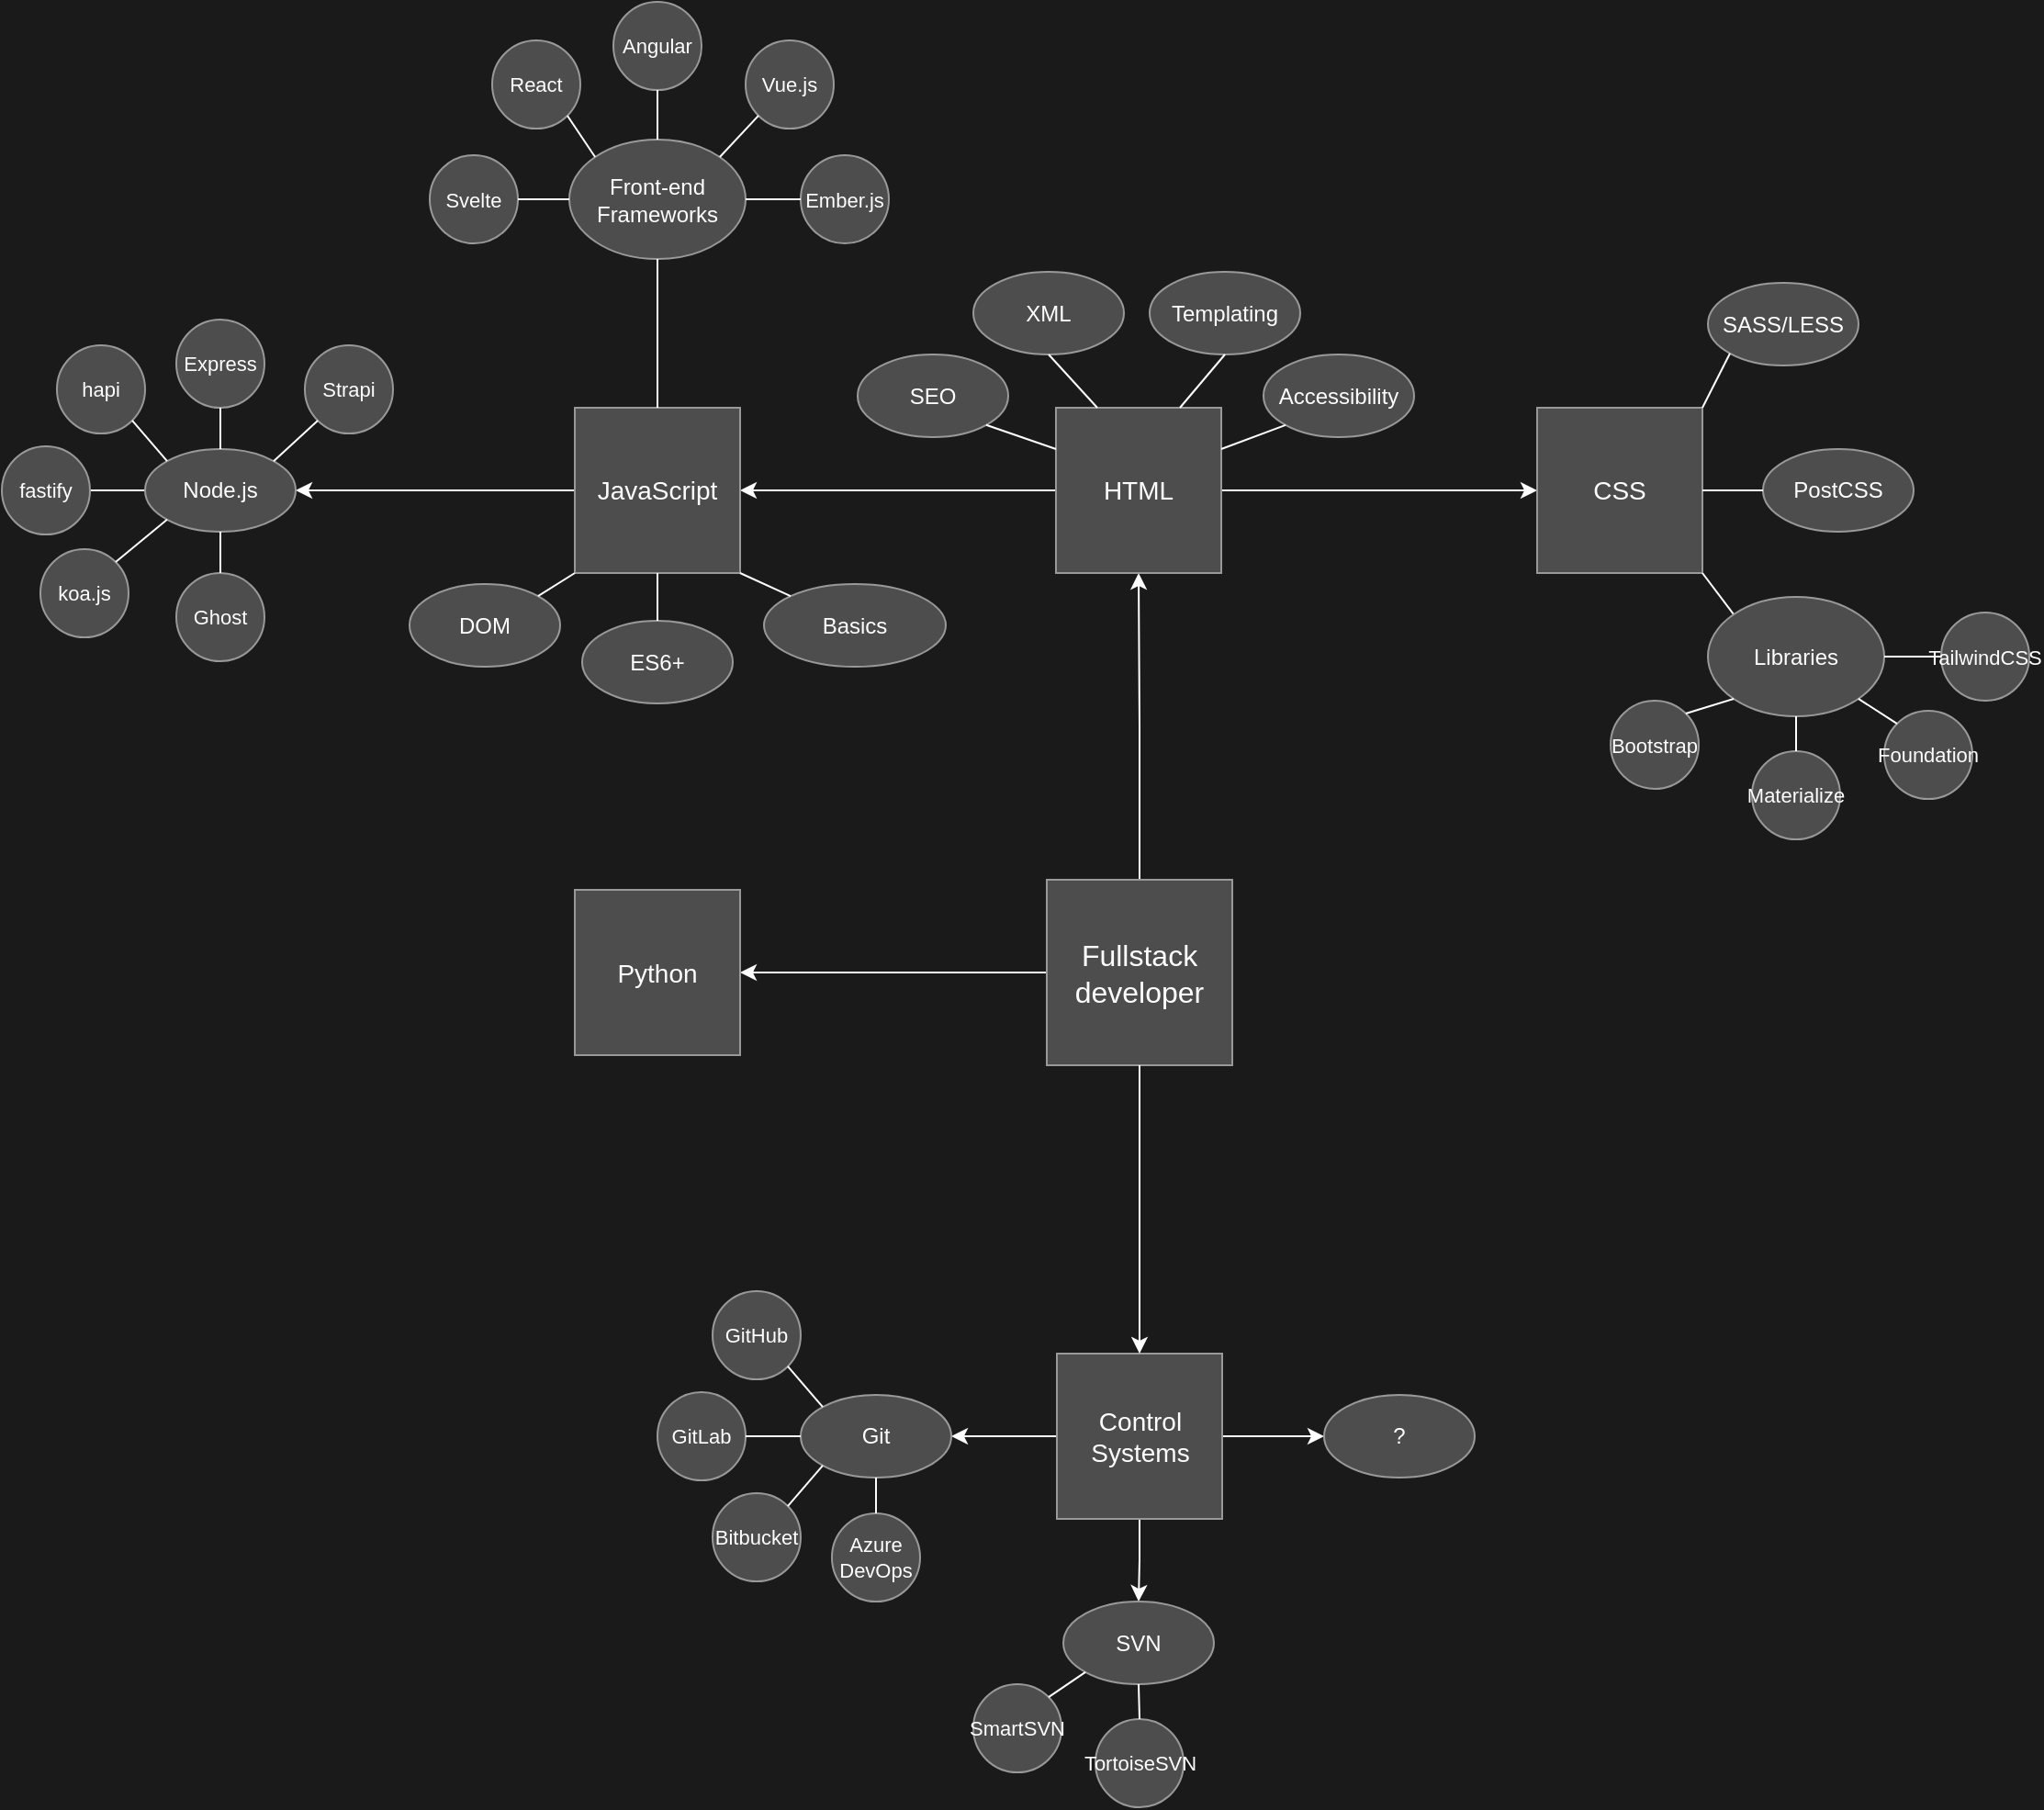 <mxfile version="14.9.8" type="github">
  <diagram id="uMiXBc9OB12O8yXZAyR1" name="Page-1">
    <mxGraphModel dx="1673" dy="901" grid="0" gridSize="10" guides="1" tooltips="1" connect="1" arrows="1" fold="1" page="1" pageScale="1" pageWidth="1600" pageHeight="1600" background="#1A1A1A" math="0" shadow="0">
      <root>
        <mxCell id="0" />
        <mxCell id="1" parent="0" />
        <mxCell id="FFnlqfLC8yHRUuaNmc0S-21" value="" style="edgeStyle=orthogonalEdgeStyle;rounded=0;orthogonalLoop=1;jettySize=auto;entryX=0.5;entryY=1;entryDx=0;entryDy=0;fontColor=#FFFFFF;strokeColor=#FFFFFF;html=1;" edge="1" parent="1" source="FFnlqfLC8yHRUuaNmc0S-2" target="FFnlqfLC8yHRUuaNmc0S-4">
          <mxGeometry relative="1" as="geometry" />
        </mxCell>
        <mxCell id="FFnlqfLC8yHRUuaNmc0S-114" style="edgeStyle=orthogonalEdgeStyle;rounded=0;orthogonalLoop=1;jettySize=auto;html=1;entryX=1;entryY=0.5;entryDx=0;entryDy=0;fontSize=11;fontColor=#FFFFFF;strokeColor=#FFFFFF;exitX=0;exitY=0.5;exitDx=0;exitDy=0;" edge="1" parent="1" source="FFnlqfLC8yHRUuaNmc0S-2" target="FFnlqfLC8yHRUuaNmc0S-113">
          <mxGeometry relative="1" as="geometry" />
        </mxCell>
        <mxCell id="FFnlqfLC8yHRUuaNmc0S-2" value="&lt;font style=&quot;font-size: 16px&quot;&gt;Fullstack developer&lt;/font&gt;" style="whiteSpace=wrap;html=1;aspect=fixed;fontColor=#ffffff;fillColor=#4D4D4D;strokeColor=#999999;" vertex="1" parent="1">
          <mxGeometry x="750" y="750" width="101" height="101" as="geometry" />
        </mxCell>
        <mxCell id="FFnlqfLC8yHRUuaNmc0S-24" style="edgeStyle=orthogonalEdgeStyle;rounded=0;orthogonalLoop=1;jettySize=auto;html=1;entryX=1;entryY=0.5;entryDx=0;entryDy=0;fontSize=10;fontColor=#FFFFFF;strokeColor=#FFFFFF;" edge="1" parent="1" source="FFnlqfLC8yHRUuaNmc0S-4" target="FFnlqfLC8yHRUuaNmc0S-6">
          <mxGeometry relative="1" as="geometry" />
        </mxCell>
        <mxCell id="FFnlqfLC8yHRUuaNmc0S-25" style="edgeStyle=orthogonalEdgeStyle;rounded=0;orthogonalLoop=1;jettySize=auto;html=1;entryX=0;entryY=0.5;entryDx=0;entryDy=0;fontSize=10;fontColor=#FFFFFF;strokeColor=#FFFFFF;" edge="1" parent="1" source="FFnlqfLC8yHRUuaNmc0S-4" target="FFnlqfLC8yHRUuaNmc0S-5">
          <mxGeometry relative="1" as="geometry" />
        </mxCell>
        <mxCell id="FFnlqfLC8yHRUuaNmc0S-4" value="&lt;font style=&quot;font-size: 14px&quot;&gt;HTML&lt;br&gt;&lt;/font&gt;" style="whiteSpace=wrap;html=1;aspect=fixed;fontColor=#ffffff;fillColor=#4D4D4D;strokeColor=#999999;" vertex="1" parent="1">
          <mxGeometry x="755" y="493" width="90" height="90" as="geometry" />
        </mxCell>
        <mxCell id="FFnlqfLC8yHRUuaNmc0S-5" value="&lt;font style=&quot;font-size: 14px&quot;&gt;CSS&lt;br&gt;&lt;/font&gt;" style="whiteSpace=wrap;html=1;aspect=fixed;fontColor=#ffffff;fillColor=#4D4D4D;strokeColor=#999999;" vertex="1" parent="1">
          <mxGeometry x="1017" y="493" width="90" height="90" as="geometry" />
        </mxCell>
        <mxCell id="FFnlqfLC8yHRUuaNmc0S-79" style="edgeStyle=orthogonalEdgeStyle;rounded=0;orthogonalLoop=1;jettySize=auto;html=1;entryX=1;entryY=0.5;entryDx=0;entryDy=0;fontSize=11;fontColor=#FFFFFF;strokeColor=#FFFFFF;" edge="1" parent="1" source="FFnlqfLC8yHRUuaNmc0S-6" target="FFnlqfLC8yHRUuaNmc0S-74">
          <mxGeometry relative="1" as="geometry" />
        </mxCell>
        <mxCell id="FFnlqfLC8yHRUuaNmc0S-6" value="&lt;font style=&quot;font-size: 14px&quot;&gt;JavaScript&lt;br&gt;&lt;/font&gt;" style="whiteSpace=wrap;html=1;aspect=fixed;fontColor=#ffffff;fillColor=#4D4D4D;strokeColor=#999999;" vertex="1" parent="1">
          <mxGeometry x="493" y="493" width="90" height="90" as="geometry" />
        </mxCell>
        <mxCell id="FFnlqfLC8yHRUuaNmc0S-10" value="SASS/LESS" style="ellipse;whiteSpace=wrap;html=1;fontColor=#FFFFFF;strokeColor=#999999;fillColor=#4D4D4D;" vertex="1" parent="1">
          <mxGeometry x="1110" y="425" width="82" height="45" as="geometry" />
        </mxCell>
        <mxCell id="FFnlqfLC8yHRUuaNmc0S-11" value="PostCSS" style="ellipse;whiteSpace=wrap;html=1;fontColor=#FFFFFF;strokeColor=#999999;fillColor=#4D4D4D;" vertex="1" parent="1">
          <mxGeometry x="1140" y="515.5" width="82" height="45" as="geometry" />
        </mxCell>
        <mxCell id="FFnlqfLC8yHRUuaNmc0S-13" value="SEO" style="ellipse;whiteSpace=wrap;html=1;fontColor=#FFFFFF;strokeColor=#999999;fillColor=#4D4D4D;" vertex="1" parent="1">
          <mxGeometry x="647" y="464" width="82" height="45" as="geometry" />
        </mxCell>
        <mxCell id="FFnlqfLC8yHRUuaNmc0S-14" value="Accessibility" style="ellipse;whiteSpace=wrap;html=1;fontColor=#FFFFFF;strokeColor=#999999;fillColor=#4D4D4D;" vertex="1" parent="1">
          <mxGeometry x="868" y="464" width="82" height="45" as="geometry" />
        </mxCell>
        <mxCell id="FFnlqfLC8yHRUuaNmc0S-15" value="Templating" style="ellipse;whiteSpace=wrap;html=1;fontColor=#FFFFFF;strokeColor=#999999;fillColor=#4D4D4D;" vertex="1" parent="1">
          <mxGeometry x="806" y="419" width="82" height="45" as="geometry" />
        </mxCell>
        <mxCell id="FFnlqfLC8yHRUuaNmc0S-16" value="Front-end Frameworks" style="ellipse;whiteSpace=wrap;html=1;fontColor=#FFFFFF;strokeColor=#999999;fillColor=#4D4D4D;" vertex="1" parent="1">
          <mxGeometry x="490" y="347" width="96" height="65" as="geometry" />
        </mxCell>
        <mxCell id="FFnlqfLC8yHRUuaNmc0S-17" value="DOM" style="ellipse;whiteSpace=wrap;html=1;fontColor=#FFFFFF;strokeColor=#999999;fillColor=#4D4D4D;" vertex="1" parent="1">
          <mxGeometry x="403" y="589" width="82" height="45" as="geometry" />
        </mxCell>
        <mxCell id="FFnlqfLC8yHRUuaNmc0S-18" value="ES6+" style="ellipse;whiteSpace=wrap;html=1;fontColor=#FFFFFF;strokeColor=#999999;fillColor=#4D4D4D;" vertex="1" parent="1">
          <mxGeometry x="497" y="609" width="82" height="45" as="geometry" />
        </mxCell>
        <mxCell id="FFnlqfLC8yHRUuaNmc0S-19" value="Basics" style="ellipse;whiteSpace=wrap;html=1;fontColor=#FFFFFF;strokeColor=#999999;fillColor=#4D4D4D;" vertex="1" parent="1">
          <mxGeometry x="596" y="589" width="99" height="45" as="geometry" />
        </mxCell>
        <mxCell id="FFnlqfLC8yHRUuaNmc0S-31" value="" style="endArrow=none;html=1;fontSize=10;fontColor=#FFFFFF;strokeColor=#FFFFFF;entryX=0;entryY=1;entryDx=0;entryDy=0;exitX=1;exitY=0.25;exitDx=0;exitDy=0;" edge="1" parent="1" source="FFnlqfLC8yHRUuaNmc0S-4" target="FFnlqfLC8yHRUuaNmc0S-14">
          <mxGeometry width="50" height="50" relative="1" as="geometry">
            <mxPoint x="833" y="690" as="sourcePoint" />
            <mxPoint x="883" y="640" as="targetPoint" />
          </mxGeometry>
        </mxCell>
        <mxCell id="FFnlqfLC8yHRUuaNmc0S-32" value="" style="endArrow=none;html=1;fontSize=10;fontColor=#FFFFFF;strokeColor=#FFFFFF;entryX=0.5;entryY=1;entryDx=0;entryDy=0;exitX=0.75;exitY=0;exitDx=0;exitDy=0;" edge="1" parent="1" source="FFnlqfLC8yHRUuaNmc0S-4" target="FFnlqfLC8yHRUuaNmc0S-15">
          <mxGeometry width="50" height="50" relative="1" as="geometry">
            <mxPoint x="833" y="690" as="sourcePoint" />
            <mxPoint x="883" y="640" as="targetPoint" />
          </mxGeometry>
        </mxCell>
        <mxCell id="FFnlqfLC8yHRUuaNmc0S-34" value="" style="endArrow=none;html=1;fontSize=10;fontColor=#FFFFFF;strokeColor=#FFFFFF;entryX=1;entryY=1;entryDx=0;entryDy=0;exitX=0;exitY=0.25;exitDx=0;exitDy=0;" edge="1" parent="1" source="FFnlqfLC8yHRUuaNmc0S-4" target="FFnlqfLC8yHRUuaNmc0S-13">
          <mxGeometry width="50" height="50" relative="1" as="geometry">
            <mxPoint x="833" y="690" as="sourcePoint" />
            <mxPoint x="883" y="640" as="targetPoint" />
          </mxGeometry>
        </mxCell>
        <mxCell id="FFnlqfLC8yHRUuaNmc0S-35" value="" style="endArrow=none;html=1;fontSize=10;fontColor=#FFFFFF;strokeColor=#FFFFFF;entryX=0;entryY=1;entryDx=0;entryDy=0;exitX=1;exitY=0;exitDx=0;exitDy=0;" edge="1" parent="1" source="FFnlqfLC8yHRUuaNmc0S-5" target="FFnlqfLC8yHRUuaNmc0S-10">
          <mxGeometry width="50" height="50" relative="1" as="geometry">
            <mxPoint x="833" y="607" as="sourcePoint" />
            <mxPoint x="883" y="557" as="targetPoint" />
          </mxGeometry>
        </mxCell>
        <mxCell id="FFnlqfLC8yHRUuaNmc0S-36" value="" style="endArrow=none;html=1;fontSize=10;fontColor=#FFFFFF;strokeColor=#FFFFFF;entryX=1;entryY=1;entryDx=0;entryDy=0;exitX=0;exitY=0;exitDx=0;exitDy=0;" edge="1" parent="1" source="FFnlqfLC8yHRUuaNmc0S-91" target="FFnlqfLC8yHRUuaNmc0S-5">
          <mxGeometry width="50" height="50" relative="1" as="geometry">
            <mxPoint x="1129.273" y="608.446" as="sourcePoint" />
            <mxPoint x="883" y="557" as="targetPoint" />
          </mxGeometry>
        </mxCell>
        <mxCell id="FFnlqfLC8yHRUuaNmc0S-37" value="" style="endArrow=none;html=1;fontSize=10;fontColor=#FFFFFF;strokeColor=#FFFFFF;entryX=0;entryY=0.5;entryDx=0;entryDy=0;exitX=1;exitY=0.5;exitDx=0;exitDy=0;" edge="1" parent="1" source="FFnlqfLC8yHRUuaNmc0S-5" target="FFnlqfLC8yHRUuaNmc0S-11">
          <mxGeometry width="50" height="50" relative="1" as="geometry">
            <mxPoint x="833" y="607" as="sourcePoint" />
            <mxPoint x="883" y="557" as="targetPoint" />
          </mxGeometry>
        </mxCell>
        <mxCell id="FFnlqfLC8yHRUuaNmc0S-38" value="" style="endArrow=none;html=1;fontSize=10;fontColor=#FFFFFF;strokeColor=#FFFFFF;exitX=0.5;exitY=0;exitDx=0;exitDy=0;entryX=0.5;entryY=1;entryDx=0;entryDy=0;" edge="1" parent="1" source="FFnlqfLC8yHRUuaNmc0S-6" target="FFnlqfLC8yHRUuaNmc0S-16">
          <mxGeometry width="50" height="50" relative="1" as="geometry">
            <mxPoint x="833" y="607" as="sourcePoint" />
            <mxPoint x="883" y="557" as="targetPoint" />
          </mxGeometry>
        </mxCell>
        <mxCell id="FFnlqfLC8yHRUuaNmc0S-39" value="" style="endArrow=none;html=1;fontSize=10;fontColor=#FFFFFF;strokeColor=#FFFFFF;exitX=1;exitY=0;exitDx=0;exitDy=0;entryX=0;entryY=1;entryDx=0;entryDy=0;" edge="1" parent="1" source="FFnlqfLC8yHRUuaNmc0S-17" target="FFnlqfLC8yHRUuaNmc0S-6">
          <mxGeometry width="50" height="50" relative="1" as="geometry">
            <mxPoint x="833" y="607" as="sourcePoint" />
            <mxPoint x="883" y="557" as="targetPoint" />
          </mxGeometry>
        </mxCell>
        <mxCell id="FFnlqfLC8yHRUuaNmc0S-40" value="" style="endArrow=none;html=1;fontSize=10;fontColor=#FFFFFF;strokeColor=#FFFFFF;exitX=0.5;exitY=0;exitDx=0;exitDy=0;entryX=0.5;entryY=1;entryDx=0;entryDy=0;" edge="1" parent="1" source="FFnlqfLC8yHRUuaNmc0S-18" target="FFnlqfLC8yHRUuaNmc0S-6">
          <mxGeometry width="50" height="50" relative="1" as="geometry">
            <mxPoint x="833" y="607" as="sourcePoint" />
            <mxPoint x="883" y="557" as="targetPoint" />
          </mxGeometry>
        </mxCell>
        <mxCell id="FFnlqfLC8yHRUuaNmc0S-41" value="" style="endArrow=none;html=1;fontSize=10;fontColor=#FFFFFF;strokeColor=#FFFFFF;exitX=0;exitY=0;exitDx=0;exitDy=0;entryX=1;entryY=1;entryDx=0;entryDy=0;" edge="1" parent="1" source="FFnlqfLC8yHRUuaNmc0S-19" target="FFnlqfLC8yHRUuaNmc0S-6">
          <mxGeometry width="50" height="50" relative="1" as="geometry">
            <mxPoint x="833" y="607" as="sourcePoint" />
            <mxPoint x="883" y="557" as="targetPoint" />
          </mxGeometry>
        </mxCell>
        <mxCell id="FFnlqfLC8yHRUuaNmc0S-43" value="Angular" style="ellipse;whiteSpace=wrap;html=1;aspect=fixed;labelBackgroundColor=none;fontSize=11;fontColor=#FFFFFF;strokeColor=#999999;fillColor=#4D4D4D;" vertex="1" parent="1">
          <mxGeometry x="514" y="272" width="48" height="48" as="geometry" />
        </mxCell>
        <mxCell id="FFnlqfLC8yHRUuaNmc0S-44" value="Vue.js" style="ellipse;whiteSpace=wrap;html=1;aspect=fixed;labelBackgroundColor=none;fontSize=11;fontColor=#FFFFFF;strokeColor=#999999;fillColor=#4D4D4D;" vertex="1" parent="1">
          <mxGeometry x="586" y="293" width="48" height="48" as="geometry" />
        </mxCell>
        <mxCell id="FFnlqfLC8yHRUuaNmc0S-45" value="React" style="ellipse;whiteSpace=wrap;html=1;aspect=fixed;labelBackgroundColor=none;fontSize=11;fontColor=#FFFFFF;strokeColor=#999999;fillColor=#4D4D4D;" vertex="1" parent="1">
          <mxGeometry x="448" y="293" width="48" height="48" as="geometry" />
        </mxCell>
        <mxCell id="FFnlqfLC8yHRUuaNmc0S-46" value="Svelte" style="ellipse;whiteSpace=wrap;html=1;aspect=fixed;labelBackgroundColor=none;fontSize=11;fontColor=#FFFFFF;strokeColor=#999999;fillColor=#4D4D4D;" vertex="1" parent="1">
          <mxGeometry x="414" y="355.5" width="48" height="48" as="geometry" />
        </mxCell>
        <mxCell id="FFnlqfLC8yHRUuaNmc0S-48" value="" style="endArrow=none;html=1;fontSize=11;fontColor=#FFFFFF;strokeColor=#FFFFFF;entryX=0;entryY=1;entryDx=0;entryDy=0;exitX=1;exitY=0;exitDx=0;exitDy=0;" edge="1" parent="1" source="FFnlqfLC8yHRUuaNmc0S-16" target="FFnlqfLC8yHRUuaNmc0S-44">
          <mxGeometry width="50" height="50" relative="1" as="geometry">
            <mxPoint x="826" y="732" as="sourcePoint" />
            <mxPoint x="876" y="682" as="targetPoint" />
          </mxGeometry>
        </mxCell>
        <mxCell id="FFnlqfLC8yHRUuaNmc0S-49" value="" style="endArrow=none;html=1;fontSize=11;fontColor=#FFFFFF;strokeColor=#FFFFFF;entryX=0.5;entryY=1;entryDx=0;entryDy=0;exitX=0.5;exitY=0;exitDx=0;exitDy=0;" edge="1" parent="1" source="FFnlqfLC8yHRUuaNmc0S-16" target="FFnlqfLC8yHRUuaNmc0S-43">
          <mxGeometry width="50" height="50" relative="1" as="geometry">
            <mxPoint x="460.993" y="387.554" as="sourcePoint" />
            <mxPoint x="486.029" y="373.971" as="targetPoint" />
          </mxGeometry>
        </mxCell>
        <mxCell id="FFnlqfLC8yHRUuaNmc0S-50" value="" style="endArrow=none;html=1;fontSize=11;fontColor=#FFFFFF;strokeColor=#FFFFFF;entryX=1;entryY=1;entryDx=0;entryDy=0;exitX=0;exitY=0;exitDx=0;exitDy=0;" edge="1" parent="1" source="FFnlqfLC8yHRUuaNmc0S-16" target="FFnlqfLC8yHRUuaNmc0S-45">
          <mxGeometry width="50" height="50" relative="1" as="geometry">
            <mxPoint x="470.993" y="397.554" as="sourcePoint" />
            <mxPoint x="496.029" y="383.971" as="targetPoint" />
          </mxGeometry>
        </mxCell>
        <mxCell id="FFnlqfLC8yHRUuaNmc0S-51" value="" style="endArrow=none;html=1;fontSize=11;fontColor=#FFFFFF;strokeColor=#FFFFFF;entryX=0;entryY=0.5;entryDx=0;entryDy=0;exitX=1;exitY=0.5;exitDx=0;exitDy=0;" edge="1" parent="1" source="FFnlqfLC8yHRUuaNmc0S-46" target="FFnlqfLC8yHRUuaNmc0S-16">
          <mxGeometry width="50" height="50" relative="1" as="geometry">
            <mxPoint x="480.993" y="407.554" as="sourcePoint" />
            <mxPoint x="506.029" y="393.971" as="targetPoint" />
          </mxGeometry>
        </mxCell>
        <mxCell id="FFnlqfLC8yHRUuaNmc0S-100" style="edgeStyle=orthogonalEdgeStyle;rounded=0;orthogonalLoop=1;jettySize=auto;html=1;entryX=1;entryY=0.5;entryDx=0;entryDy=0;fontSize=11;fontColor=#FFFFFF;strokeColor=#FFFFFF;" edge="1" parent="1" source="FFnlqfLC8yHRUuaNmc0S-54" target="FFnlqfLC8yHRUuaNmc0S-55">
          <mxGeometry relative="1" as="geometry" />
        </mxCell>
        <mxCell id="FFnlqfLC8yHRUuaNmc0S-101" style="edgeStyle=orthogonalEdgeStyle;rounded=0;orthogonalLoop=1;jettySize=auto;html=1;entryX=0;entryY=0.5;entryDx=0;entryDy=0;fontSize=11;fontColor=#FFFFFF;strokeColor=#FFFFFF;" edge="1" parent="1" source="FFnlqfLC8yHRUuaNmc0S-54" target="FFnlqfLC8yHRUuaNmc0S-57">
          <mxGeometry relative="1" as="geometry" />
        </mxCell>
        <mxCell id="FFnlqfLC8yHRUuaNmc0S-102" style="edgeStyle=orthogonalEdgeStyle;rounded=0;orthogonalLoop=1;jettySize=auto;html=1;entryX=0.5;entryY=0;entryDx=0;entryDy=0;fontSize=11;fontColor=#FFFFFF;strokeColor=#FFFFFF;" edge="1" parent="1" source="FFnlqfLC8yHRUuaNmc0S-54" target="FFnlqfLC8yHRUuaNmc0S-56">
          <mxGeometry relative="1" as="geometry" />
        </mxCell>
        <mxCell id="FFnlqfLC8yHRUuaNmc0S-54" value="&lt;font style=&quot;font-size: 14px&quot;&gt;Control Systems&lt;br&gt;&lt;/font&gt;" style="whiteSpace=wrap;html=1;aspect=fixed;fontColor=#ffffff;fillColor=#4D4D4D;strokeColor=#999999;" vertex="1" parent="1">
          <mxGeometry x="755.5" y="1008" width="90" height="90" as="geometry" />
        </mxCell>
        <mxCell id="FFnlqfLC8yHRUuaNmc0S-55" value="Git" style="ellipse;whiteSpace=wrap;html=1;fontColor=#FFFFFF;strokeColor=#999999;fillColor=#4D4D4D;" vertex="1" parent="1">
          <mxGeometry x="616" y="1030.5" width="82" height="45" as="geometry" />
        </mxCell>
        <mxCell id="FFnlqfLC8yHRUuaNmc0S-56" value="SVN" style="ellipse;whiteSpace=wrap;html=1;fontColor=#FFFFFF;strokeColor=#999999;fillColor=#4D4D4D;" vertex="1" parent="1">
          <mxGeometry x="759" y="1143" width="82" height="45" as="geometry" />
        </mxCell>
        <mxCell id="FFnlqfLC8yHRUuaNmc0S-57" value="?" style="ellipse;whiteSpace=wrap;html=1;fontColor=#FFFFFF;strokeColor=#999999;fillColor=#4D4D4D;" vertex="1" parent="1">
          <mxGeometry x="901" y="1030.5" width="82" height="45" as="geometry" />
        </mxCell>
        <mxCell id="FFnlqfLC8yHRUuaNmc0S-58" value="GitHub" style="ellipse;whiteSpace=wrap;html=1;aspect=fixed;labelBackgroundColor=none;fontSize=11;fontColor=#FFFFFF;strokeColor=#999999;fillColor=#4D4D4D;" vertex="1" parent="1">
          <mxGeometry x="568" y="974" width="48" height="48" as="geometry" />
        </mxCell>
        <mxCell id="FFnlqfLC8yHRUuaNmc0S-59" value="GitLab" style="ellipse;whiteSpace=wrap;html=1;aspect=fixed;labelBackgroundColor=none;fontSize=11;fontColor=#FFFFFF;strokeColor=#999999;fillColor=#4D4D4D;" vertex="1" parent="1">
          <mxGeometry x="538" y="1029" width="48" height="48" as="geometry" />
        </mxCell>
        <mxCell id="FFnlqfLC8yHRUuaNmc0S-60" value="Bitbucket" style="ellipse;whiteSpace=wrap;html=1;aspect=fixed;labelBackgroundColor=none;fontSize=11;fontColor=#FFFFFF;strokeColor=#999999;fillColor=#4D4D4D;" vertex="1" parent="1">
          <mxGeometry x="568" y="1084" width="48" height="48" as="geometry" />
        </mxCell>
        <mxCell id="FFnlqfLC8yHRUuaNmc0S-61" value="Azure DevOps" style="ellipse;whiteSpace=wrap;html=1;aspect=fixed;labelBackgroundColor=none;fontSize=11;fontColor=#FFFFFF;strokeColor=#999999;fillColor=#4D4D4D;direction=south;" vertex="1" parent="1">
          <mxGeometry x="633" y="1095" width="48" height="48" as="geometry" />
        </mxCell>
        <mxCell id="FFnlqfLC8yHRUuaNmc0S-67" value="XML" style="ellipse;whiteSpace=wrap;html=1;fontColor=#FFFFFF;strokeColor=#999999;fillColor=#4D4D4D;" vertex="1" parent="1">
          <mxGeometry x="710" y="419" width="82" height="45" as="geometry" />
        </mxCell>
        <mxCell id="FFnlqfLC8yHRUuaNmc0S-68" value="" style="endArrow=none;html=1;fontSize=11;fontColor=#FFFFFF;strokeColor=#FFFFFF;entryX=0.5;entryY=1;entryDx=0;entryDy=0;exitX=0.25;exitY=0;exitDx=0;exitDy=0;" edge="1" parent="1" source="FFnlqfLC8yHRUuaNmc0S-4" target="FFnlqfLC8yHRUuaNmc0S-67">
          <mxGeometry width="50" height="50" relative="1" as="geometry">
            <mxPoint x="849" y="575" as="sourcePoint" />
            <mxPoint x="899" y="525" as="targetPoint" />
          </mxGeometry>
        </mxCell>
        <mxCell id="FFnlqfLC8yHRUuaNmc0S-69" value="" style="endArrow=classic;html=1;fontSize=11;fontColor=#FFFFFF;strokeColor=#FFFFFF;entryX=0.5;entryY=0;entryDx=0;entryDy=0;exitX=0.5;exitY=1;exitDx=0;exitDy=0;" edge="1" parent="1" source="FFnlqfLC8yHRUuaNmc0S-2" target="FFnlqfLC8yHRUuaNmc0S-54">
          <mxGeometry width="50" height="50" relative="1" as="geometry">
            <mxPoint x="853" y="918" as="sourcePoint" />
            <mxPoint x="903" y="868" as="targetPoint" />
          </mxGeometry>
        </mxCell>
        <mxCell id="FFnlqfLC8yHRUuaNmc0S-70" value="" style="endArrow=none;html=1;fontSize=11;fontColor=#FFFFFF;strokeColor=#FFFFFF;exitX=0;exitY=0.5;exitDx=0;exitDy=0;entryX=1;entryY=0.5;entryDx=0;entryDy=0;" edge="1" parent="1" source="FFnlqfLC8yHRUuaNmc0S-74" target="FFnlqfLC8yHRUuaNmc0S-77">
          <mxGeometry width="50" height="50" relative="1" as="geometry">
            <mxPoint x="853" y="683" as="sourcePoint" />
            <mxPoint x="803" y="733.0" as="targetPoint" />
          </mxGeometry>
        </mxCell>
        <mxCell id="FFnlqfLC8yHRUuaNmc0S-74" value="Node.js" style="ellipse;whiteSpace=wrap;html=1;fontColor=#FFFFFF;strokeColor=#999999;fillColor=#4D4D4D;" vertex="1" parent="1">
          <mxGeometry x="259" y="515.5" width="82" height="45" as="geometry" />
        </mxCell>
        <mxCell id="FFnlqfLC8yHRUuaNmc0S-75" value="Express" style="ellipse;whiteSpace=wrap;html=1;aspect=fixed;labelBackgroundColor=none;fontSize=11;fontColor=#FFFFFF;strokeColor=#999999;fillColor=#4D4D4D;" vertex="1" parent="1">
          <mxGeometry x="276" y="445" width="48" height="48" as="geometry" />
        </mxCell>
        <mxCell id="FFnlqfLC8yHRUuaNmc0S-76" value="hapi" style="ellipse;whiteSpace=wrap;html=1;aspect=fixed;labelBackgroundColor=none;fontSize=11;fontColor=#FFFFFF;strokeColor=#999999;fillColor=#4D4D4D;" vertex="1" parent="1">
          <mxGeometry x="211" y="459" width="48" height="48" as="geometry" />
        </mxCell>
        <mxCell id="FFnlqfLC8yHRUuaNmc0S-77" value="fastify" style="ellipse;whiteSpace=wrap;html=1;aspect=fixed;labelBackgroundColor=none;fontSize=11;fontColor=#FFFFFF;strokeColor=#999999;fillColor=#4D4D4D;" vertex="1" parent="1">
          <mxGeometry x="181" y="514" width="48" height="48" as="geometry" />
        </mxCell>
        <mxCell id="FFnlqfLC8yHRUuaNmc0S-78" value="koa.js" style="ellipse;whiteSpace=wrap;html=1;aspect=fixed;labelBackgroundColor=none;fontSize=11;fontColor=#FFFFFF;strokeColor=#999999;fillColor=#4D4D4D;" vertex="1" parent="1">
          <mxGeometry x="202" y="570" width="48" height="48" as="geometry" />
        </mxCell>
        <mxCell id="FFnlqfLC8yHRUuaNmc0S-80" value="" style="endArrow=none;html=1;fontSize=11;fontColor=#FFFFFF;strokeColor=#FFFFFF;exitX=1;exitY=0;exitDx=0;exitDy=0;entryX=0;entryY=1;entryDx=0;entryDy=0;" edge="1" parent="1" source="FFnlqfLC8yHRUuaNmc0S-78" target="FFnlqfLC8yHRUuaNmc0S-74">
          <mxGeometry width="50" height="50" relative="1" as="geometry">
            <mxPoint x="853" y="683" as="sourcePoint" />
            <mxPoint x="145" y="459" as="targetPoint" />
          </mxGeometry>
        </mxCell>
        <mxCell id="FFnlqfLC8yHRUuaNmc0S-81" value="" style="endArrow=none;html=1;fontSize=11;fontColor=#FFFFFF;strokeColor=#FFFFFF;exitX=0;exitY=0;exitDx=0;exitDy=0;entryX=1;entryY=1;entryDx=0;entryDy=0;" edge="1" parent="1" source="FFnlqfLC8yHRUuaNmc0S-74" target="FFnlqfLC8yHRUuaNmc0S-76">
          <mxGeometry width="50" height="50" relative="1" as="geometry">
            <mxPoint x="269.0" y="548.0" as="sourcePoint" />
            <mxPoint x="245.971" y="556.029" as="targetPoint" />
          </mxGeometry>
        </mxCell>
        <mxCell id="FFnlqfLC8yHRUuaNmc0S-82" value="" style="endArrow=none;html=1;fontSize=11;fontColor=#FFFFFF;strokeColor=#FFFFFF;exitX=0.5;exitY=0;exitDx=0;exitDy=0;entryX=0.5;entryY=1;entryDx=0;entryDy=0;" edge="1" parent="1" source="FFnlqfLC8yHRUuaNmc0S-74" target="FFnlqfLC8yHRUuaNmc0S-75">
          <mxGeometry width="50" height="50" relative="1" as="geometry">
            <mxPoint x="281.273" y="531.946" as="sourcePoint" />
            <mxPoint x="245.971" y="522.971" as="targetPoint" />
          </mxGeometry>
        </mxCell>
        <mxCell id="FFnlqfLC8yHRUuaNmc0S-84" value="Ghost" style="ellipse;whiteSpace=wrap;html=1;aspect=fixed;labelBackgroundColor=none;fontSize=11;fontColor=#FFFFFF;strokeColor=#999999;fillColor=#4D4D4D;" vertex="1" parent="1">
          <mxGeometry x="276" y="583" width="48" height="48" as="geometry" />
        </mxCell>
        <mxCell id="FFnlqfLC8yHRUuaNmc0S-85" value="Strapi" style="ellipse;whiteSpace=wrap;html=1;aspect=fixed;labelBackgroundColor=none;fontSize=11;fontColor=#FFFFFF;strokeColor=#999999;fillColor=#4D4D4D;" vertex="1" parent="1">
          <mxGeometry x="346" y="459" width="48" height="48" as="geometry" />
        </mxCell>
        <mxCell id="FFnlqfLC8yHRUuaNmc0S-86" value="" style="endArrow=none;html=1;fontSize=11;fontColor=#FFFFFF;strokeColor=#FFFFFF;exitX=0.5;exitY=0;exitDx=0;exitDy=0;entryX=0.5;entryY=1;entryDx=0;entryDy=0;" edge="1" parent="1" source="FFnlqfLC8yHRUuaNmc0S-84" target="FFnlqfLC8yHRUuaNmc0S-74">
          <mxGeometry width="50" height="50" relative="1" as="geometry">
            <mxPoint x="245.0" y="577" as="sourcePoint" />
            <mxPoint x="281.273" y="564.054" as="targetPoint" />
          </mxGeometry>
        </mxCell>
        <mxCell id="FFnlqfLC8yHRUuaNmc0S-87" value="" style="endArrow=none;html=1;fontSize=11;fontColor=#FFFFFF;strokeColor=#FFFFFF;exitX=0;exitY=1;exitDx=0;exitDy=0;entryX=1;entryY=0;entryDx=0;entryDy=0;" edge="1" parent="1" source="FFnlqfLC8yHRUuaNmc0S-85" target="FFnlqfLC8yHRUuaNmc0S-74">
          <mxGeometry width="50" height="50" relative="1" as="geometry">
            <mxPoint x="286.0" y="588.0" as="sourcePoint" />
            <mxPoint x="310" y="570.5" as="targetPoint" />
          </mxGeometry>
        </mxCell>
        <mxCell id="FFnlqfLC8yHRUuaNmc0S-88" value="Ember.js" style="ellipse;whiteSpace=wrap;html=1;aspect=fixed;labelBackgroundColor=none;fontSize=11;fontColor=#FFFFFF;strokeColor=#999999;fillColor=#4D4D4D;" vertex="1" parent="1">
          <mxGeometry x="616" y="355.5" width="48" height="48" as="geometry" />
        </mxCell>
        <mxCell id="FFnlqfLC8yHRUuaNmc0S-89" value="" style="endArrow=none;html=1;fontSize=11;fontColor=#FFFFFF;strokeColor=#FFFFFF;entryX=0;entryY=0.5;entryDx=0;entryDy=0;exitX=1;exitY=0.5;exitDx=0;exitDy=0;" edge="1" parent="1" source="FFnlqfLC8yHRUuaNmc0S-16" target="FFnlqfLC8yHRUuaNmc0S-88">
          <mxGeometry width="50" height="50" relative="1" as="geometry">
            <mxPoint x="472.0" y="389.5" as="sourcePoint" />
            <mxPoint x="500.0" y="389.5" as="targetPoint" />
          </mxGeometry>
        </mxCell>
        <mxCell id="FFnlqfLC8yHRUuaNmc0S-91" value="Libraries" style="ellipse;whiteSpace=wrap;html=1;fontColor=#FFFFFF;strokeColor=#999999;fillColor=#4D4D4D;" vertex="1" parent="1">
          <mxGeometry x="1110" y="596" width="96" height="65" as="geometry" />
        </mxCell>
        <mxCell id="FFnlqfLC8yHRUuaNmc0S-92" value="Bootstrap" style="ellipse;whiteSpace=wrap;html=1;aspect=fixed;labelBackgroundColor=none;fontSize=11;fontColor=#FFFFFF;strokeColor=#999999;fillColor=#4D4D4D;" vertex="1" parent="1">
          <mxGeometry x="1057" y="652.5" width="48" height="48" as="geometry" />
        </mxCell>
        <mxCell id="FFnlqfLC8yHRUuaNmc0S-93" value="Materialize" style="ellipse;whiteSpace=wrap;html=1;aspect=fixed;labelBackgroundColor=none;fontSize=11;fontColor=#FFFFFF;strokeColor=#999999;fillColor=#4D4D4D;" vertex="1" parent="1">
          <mxGeometry x="1134" y="680" width="48" height="48" as="geometry" />
        </mxCell>
        <mxCell id="FFnlqfLC8yHRUuaNmc0S-94" value="Foundation" style="ellipse;whiteSpace=wrap;html=1;aspect=fixed;labelBackgroundColor=none;fontSize=11;fontColor=#FFFFFF;strokeColor=#999999;fillColor=#4D4D4D;" vertex="1" parent="1">
          <mxGeometry x="1206" y="658" width="48" height="48" as="geometry" />
        </mxCell>
        <mxCell id="FFnlqfLC8yHRUuaNmc0S-95" value="TailwindCSS" style="ellipse;whiteSpace=wrap;html=1;aspect=fixed;labelBackgroundColor=none;fontSize=11;fontColor=#FFFFFF;strokeColor=#999999;fillColor=#4D4D4D;" vertex="1" parent="1">
          <mxGeometry x="1237" y="604.5" width="48" height="48" as="geometry" />
        </mxCell>
        <mxCell id="FFnlqfLC8yHRUuaNmc0S-96" value="" style="endArrow=none;html=1;fontSize=11;fontColor=#FFFFFF;strokeColor=#FFFFFF;entryX=0;entryY=1;entryDx=0;entryDy=0;exitX=1;exitY=0;exitDx=0;exitDy=0;" edge="1" parent="1" source="FFnlqfLC8yHRUuaNmc0S-92" target="FFnlqfLC8yHRUuaNmc0S-91">
          <mxGeometry width="50" height="50" relative="1" as="geometry">
            <mxPoint x="853" y="673" as="sourcePoint" />
            <mxPoint x="903" y="623" as="targetPoint" />
          </mxGeometry>
        </mxCell>
        <mxCell id="FFnlqfLC8yHRUuaNmc0S-97" value="" style="endArrow=none;html=1;fontSize=11;fontColor=#FFFFFF;strokeColor=#FFFFFF;entryX=0.5;entryY=1;entryDx=0;entryDy=0;exitX=0.5;exitY=0;exitDx=0;exitDy=0;" edge="1" parent="1" source="FFnlqfLC8yHRUuaNmc0S-93" target="FFnlqfLC8yHRUuaNmc0S-91">
          <mxGeometry width="50" height="50" relative="1" as="geometry">
            <mxPoint x="853" y="673" as="sourcePoint" />
            <mxPoint x="903" y="623" as="targetPoint" />
          </mxGeometry>
        </mxCell>
        <mxCell id="FFnlqfLC8yHRUuaNmc0S-98" value="" style="endArrow=none;html=1;fontSize=11;fontColor=#FFFFFF;strokeColor=#FFFFFF;entryX=1;entryY=1;entryDx=0;entryDy=0;exitX=0;exitY=0;exitDx=0;exitDy=0;" edge="1" parent="1" source="FFnlqfLC8yHRUuaNmc0S-94" target="FFnlqfLC8yHRUuaNmc0S-91">
          <mxGeometry width="50" height="50" relative="1" as="geometry">
            <mxPoint x="853" y="673" as="sourcePoint" />
            <mxPoint x="903" y="623" as="targetPoint" />
          </mxGeometry>
        </mxCell>
        <mxCell id="FFnlqfLC8yHRUuaNmc0S-99" value="" style="endArrow=none;html=1;fontSize=11;fontColor=#FFFFFF;strokeColor=#FFFFFF;entryX=1;entryY=0.5;entryDx=0;entryDy=0;exitX=0;exitY=0.5;exitDx=0;exitDy=0;" edge="1" parent="1" source="FFnlqfLC8yHRUuaNmc0S-95" target="FFnlqfLC8yHRUuaNmc0S-91">
          <mxGeometry width="50" height="50" relative="1" as="geometry">
            <mxPoint x="853" y="673" as="sourcePoint" />
            <mxPoint x="903" y="623" as="targetPoint" />
          </mxGeometry>
        </mxCell>
        <mxCell id="FFnlqfLC8yHRUuaNmc0S-103" value="" style="endArrow=none;html=1;fontSize=11;fontColor=#FFFFFF;strokeColor=#FFFFFF;exitX=1;exitY=1;exitDx=0;exitDy=0;entryX=0;entryY=0;entryDx=0;entryDy=0;" edge="1" parent="1" source="FFnlqfLC8yHRUuaNmc0S-58" target="FFnlqfLC8yHRUuaNmc0S-55">
          <mxGeometry width="50" height="50" relative="1" as="geometry">
            <mxPoint x="853" y="918" as="sourcePoint" />
            <mxPoint x="903" y="868" as="targetPoint" />
          </mxGeometry>
        </mxCell>
        <mxCell id="FFnlqfLC8yHRUuaNmc0S-104" value="" style="endArrow=none;html=1;fontSize=11;fontColor=#FFFFFF;strokeColor=#FFFFFF;exitX=1;exitY=0.5;exitDx=0;exitDy=0;entryX=0;entryY=0.5;entryDx=0;entryDy=0;" edge="1" parent="1" source="FFnlqfLC8yHRUuaNmc0S-59" target="FFnlqfLC8yHRUuaNmc0S-55">
          <mxGeometry width="50" height="50" relative="1" as="geometry">
            <mxPoint x="618.971" y="1024.971" as="sourcePoint" />
            <mxPoint x="638.273" y="1046.946" as="targetPoint" />
          </mxGeometry>
        </mxCell>
        <mxCell id="FFnlqfLC8yHRUuaNmc0S-105" value="" style="endArrow=none;html=1;fontSize=11;fontColor=#FFFFFF;strokeColor=#FFFFFF;exitX=1;exitY=0;exitDx=0;exitDy=0;entryX=0;entryY=1;entryDx=0;entryDy=0;" edge="1" parent="1" source="FFnlqfLC8yHRUuaNmc0S-60" target="FFnlqfLC8yHRUuaNmc0S-55">
          <mxGeometry width="50" height="50" relative="1" as="geometry">
            <mxPoint x="596.0" y="1063.0" as="sourcePoint" />
            <mxPoint x="626.0" y="1063" as="targetPoint" />
          </mxGeometry>
        </mxCell>
        <mxCell id="FFnlqfLC8yHRUuaNmc0S-106" value="" style="endArrow=none;html=1;fontSize=11;fontColor=#FFFFFF;strokeColor=#FFFFFF;exitX=0;exitY=0.5;exitDx=0;exitDy=0;entryX=0.5;entryY=1;entryDx=0;entryDy=0;" edge="1" parent="1" source="FFnlqfLC8yHRUuaNmc0S-61" target="FFnlqfLC8yHRUuaNmc0S-55">
          <mxGeometry width="50" height="50" relative="1" as="geometry">
            <mxPoint x="606.0" y="1073.0" as="sourcePoint" />
            <mxPoint x="636.0" y="1073" as="targetPoint" />
          </mxGeometry>
        </mxCell>
        <mxCell id="FFnlqfLC8yHRUuaNmc0S-107" value="TortoiseSVN" style="ellipse;whiteSpace=wrap;html=1;aspect=fixed;labelBackgroundColor=none;fontSize=11;fontColor=#FFFFFF;strokeColor=#999999;fillColor=#4D4D4D;" vertex="1" parent="1">
          <mxGeometry x="776.5" y="1207" width="48" height="48" as="geometry" />
        </mxCell>
        <mxCell id="FFnlqfLC8yHRUuaNmc0S-108" value="SmartSVN" style="ellipse;whiteSpace=wrap;html=1;aspect=fixed;labelBackgroundColor=none;fontSize=11;fontColor=#FFFFFF;strokeColor=#999999;fillColor=#4D4D4D;" vertex="1" parent="1">
          <mxGeometry x="710" y="1188" width="48" height="48" as="geometry" />
        </mxCell>
        <mxCell id="FFnlqfLC8yHRUuaNmc0S-109" value="" style="endArrow=none;html=1;fontSize=11;fontColor=#FFFFFF;strokeColor=#FFFFFF;exitX=1;exitY=0;exitDx=0;exitDy=0;entryX=0;entryY=1;entryDx=0;entryDy=0;" edge="1" parent="1" source="FFnlqfLC8yHRUuaNmc0S-108" target="FFnlqfLC8yHRUuaNmc0S-56">
          <mxGeometry width="50" height="50" relative="1" as="geometry">
            <mxPoint x="853" y="1036" as="sourcePoint" />
            <mxPoint x="903" y="986" as="targetPoint" />
          </mxGeometry>
        </mxCell>
        <mxCell id="FFnlqfLC8yHRUuaNmc0S-110" value="" style="endArrow=none;html=1;fontSize=11;fontColor=#FFFFFF;strokeColor=#FFFFFF;exitX=0.5;exitY=0;exitDx=0;exitDy=0;entryX=0.5;entryY=1;entryDx=0;entryDy=0;" edge="1" parent="1" source="FFnlqfLC8yHRUuaNmc0S-107" target="FFnlqfLC8yHRUuaNmc0S-56">
          <mxGeometry width="50" height="50" relative="1" as="geometry">
            <mxPoint x="752.971" y="1195.029" as="sourcePoint" />
            <mxPoint x="769.0" y="1175.5" as="targetPoint" />
          </mxGeometry>
        </mxCell>
        <mxCell id="FFnlqfLC8yHRUuaNmc0S-113" value="&lt;font style=&quot;font-size: 14px&quot;&gt;Python&lt;br&gt;&lt;/font&gt;" style="whiteSpace=wrap;html=1;aspect=fixed;fontColor=#ffffff;fillColor=#4D4D4D;strokeColor=#999999;" vertex="1" parent="1">
          <mxGeometry x="493" y="755.5" width="90" height="90" as="geometry" />
        </mxCell>
      </root>
    </mxGraphModel>
  </diagram>
</mxfile>
